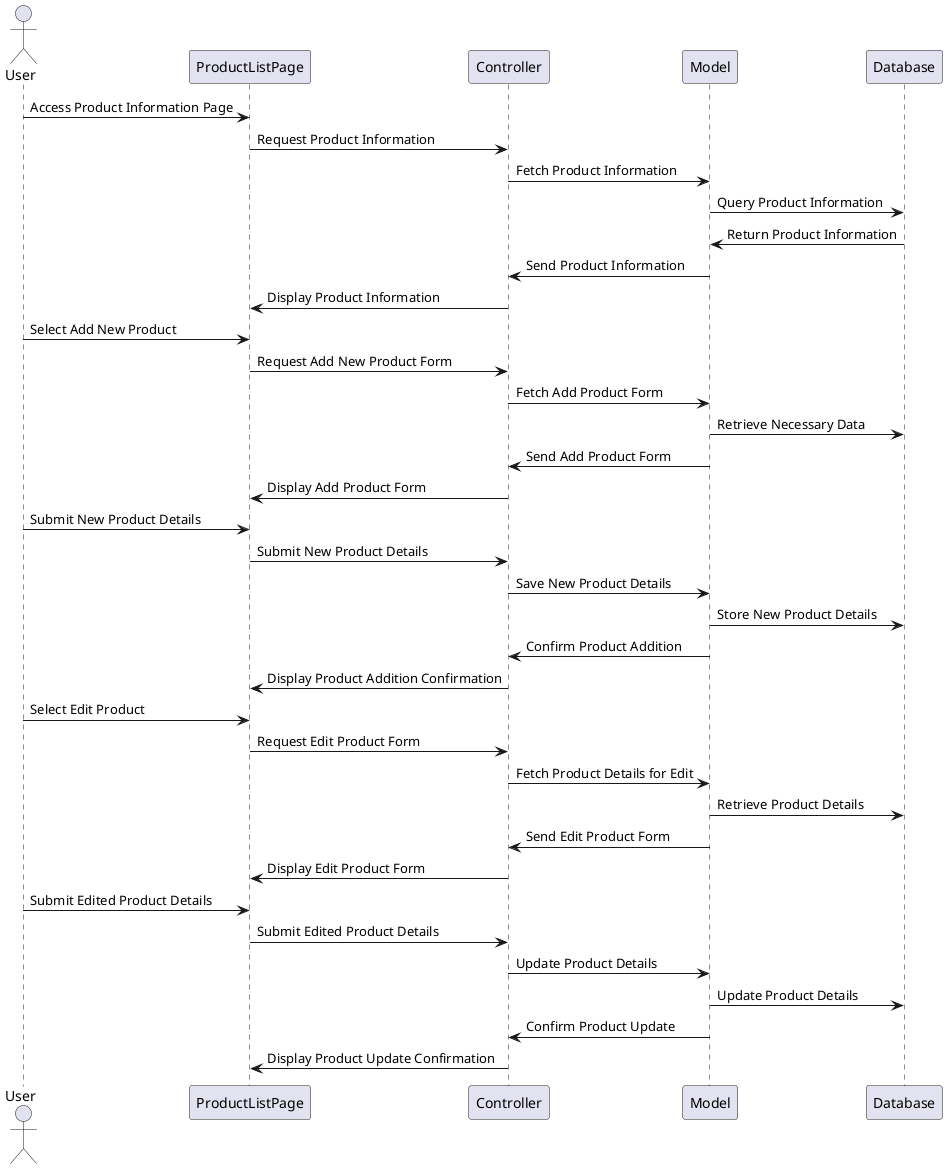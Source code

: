 @startuml

actor User
participant "ProductListPage" as ProductPage
participant "Controller" as Controller
participant "Model" as Model
participant "Database" as Database

User -> ProductPage: Access Product Information Page
ProductPage -> Controller: Request Product Information
Controller -> Model: Fetch Product Information
Model -> Database: Query Product Information
Database -> Model: Return Product Information
Model -> Controller: Send Product Information
Controller -> ProductPage: Display Product Information

User -> ProductPage: Select Add New Product
ProductPage -> Controller: Request Add New Product Form
Controller -> Model: Fetch Add Product Form
Model -> Database: Retrieve Necessary Data
Model -> Controller: Send Add Product Form
Controller -> ProductPage: Display Add Product Form

User -> ProductPage: Submit New Product Details
ProductPage -> Controller: Submit New Product Details
Controller -> Model: Save New Product Details
Model -> Database: Store New Product Details
Model -> Controller: Confirm Product Addition
Controller -> ProductPage: Display Product Addition Confirmation

User -> ProductPage: Select Edit Product
ProductPage -> Controller: Request Edit Product Form
Controller -> Model: Fetch Product Details for Edit
Model -> Database: Retrieve Product Details
Model -> Controller: Send Edit Product Form
Controller -> ProductPage: Display Edit Product Form

User -> ProductPage: Submit Edited Product Details
ProductPage -> Controller: Submit Edited Product Details
Controller -> Model: Update Product Details
Model -> Database: Update Product Details
Model -> Controller: Confirm Product Update
Controller -> ProductPage: Display Product Update Confirmation

@enduml